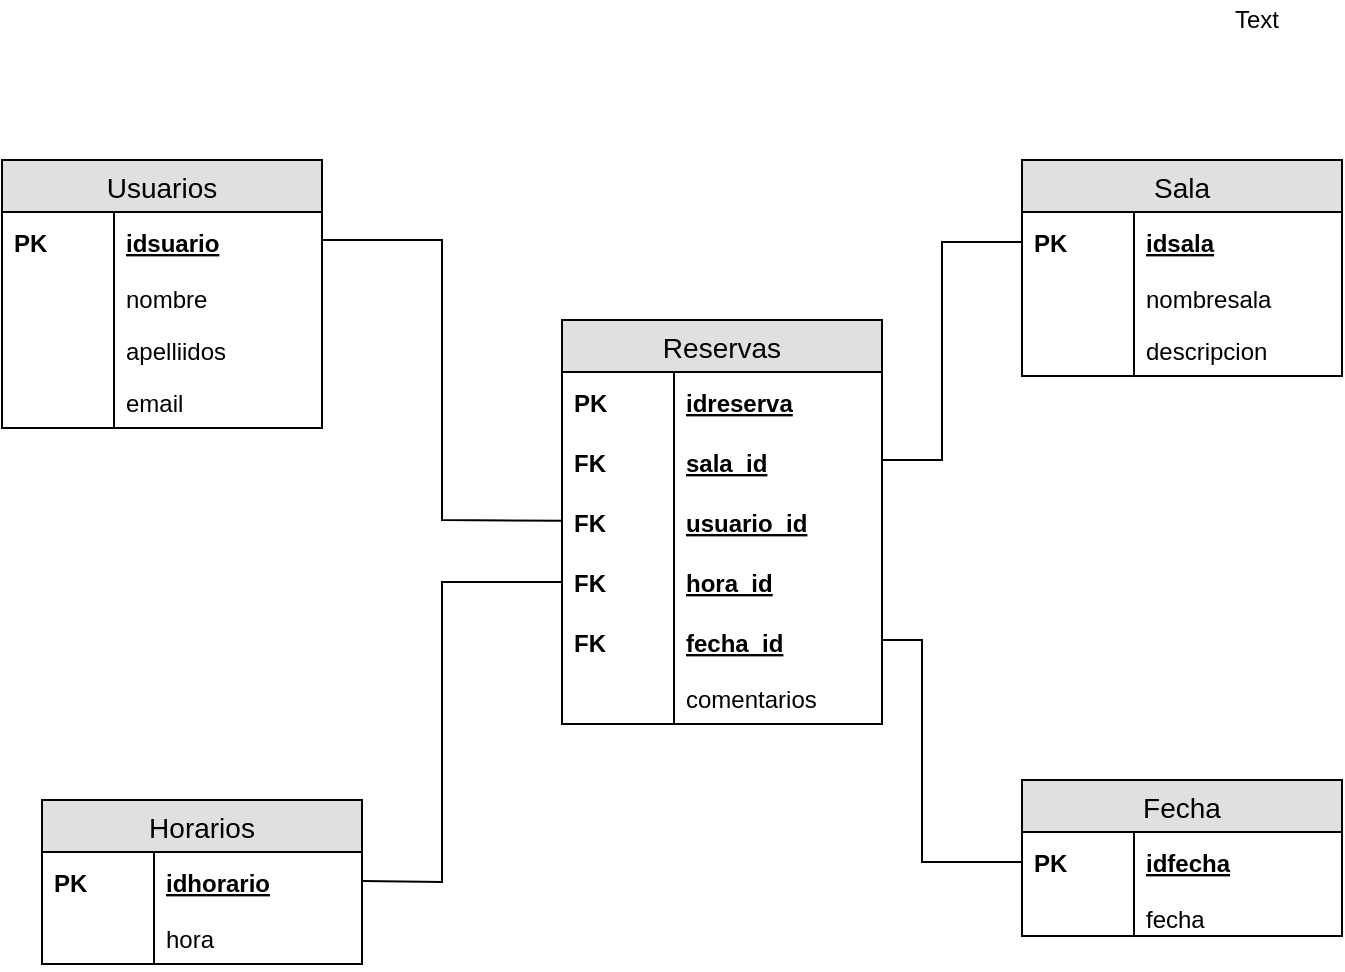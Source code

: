 <mxfile type="device" version="12.7.2"><diagram id="C5RBs43oDa-KdzZeNtuy" name="Page-1"><mxGraphModel grid="1" shadow="0" math="0" pageHeight="1169" pageWidth="827" pageScale="1" page="1" fold="1" arrows="1" connect="1" tooltips="1" guides="1" gridSize="10" dy="509" dx="893"><root><mxCell id="WIyWlLk6GJQsqaUBKTNV-0"/><mxCell id="WIyWlLk6GJQsqaUBKTNV-1" parent="WIyWlLk6GJQsqaUBKTNV-0"/><mxCell id="-u8FaUOL39WwhmXPZy3c-13" value="Text" parent="WIyWlLk6GJQsqaUBKTNV-1" vertex="1" style="text;html=1;align=center;verticalAlign=middle;resizable=0;points=[];autosize=1;"><mxGeometry as="geometry" height="20" width="40" y="40" x="747"/></mxCell><mxCell id="-u8FaUOL39WwhmXPZy3c-35" value="Usuarios" parent="WIyWlLk6GJQsqaUBKTNV-1" vertex="1" style="swimlane;fontStyle=0;childLayout=stackLayout;horizontal=1;startSize=26;fillColor=#e0e0e0;horizontalStack=0;resizeParent=1;resizeParentMax=0;resizeLast=0;collapsible=1;marginBottom=0;swimlaneFillColor=#ffffff;align=center;fontSize=14;"><mxGeometry as="geometry" height="134" width="160" y="120" x="140"/></mxCell><mxCell id="-u8FaUOL39WwhmXPZy3c-36" value="idsuario" parent="-u8FaUOL39WwhmXPZy3c-35" vertex="1" style="shape=partialRectangle;top=0;left=0;right=0;bottom=0;align=left;verticalAlign=middle;fillColor=none;spacingLeft=60;spacingRight=4;overflow=hidden;rotatable=0;points=[[0,0.5],[1,0.5]];portConstraint=eastwest;dropTarget=0;fontStyle=5;fontSize=12;"><mxGeometry as="geometry" height="30" width="160" y="26"/></mxCell><mxCell id="-u8FaUOL39WwhmXPZy3c-37" value="PK" parent="-u8FaUOL39WwhmXPZy3c-36" vertex="1" style="shape=partialRectangle;fontStyle=1;top=0;left=0;bottom=0;fillColor=none;align=left;verticalAlign=middle;spacingLeft=4;spacingRight=4;overflow=hidden;rotatable=0;points=[];portConstraint=eastwest;part=1;fontSize=12;" connectable="0"><mxGeometry as="geometry" height="30" width="56"/></mxCell><mxCell id="-u8FaUOL39WwhmXPZy3c-40" value="nombre&#10;" parent="-u8FaUOL39WwhmXPZy3c-35" vertex="1" style="shape=partialRectangle;top=0;left=0;right=0;bottom=0;align=left;verticalAlign=top;fillColor=none;spacingLeft=60;spacingRight=4;overflow=hidden;rotatable=0;points=[[0,0.5],[1,0.5]];portConstraint=eastwest;dropTarget=0;fontSize=12;"><mxGeometry as="geometry" height="26" width="160" y="56"/></mxCell><mxCell id="-u8FaUOL39WwhmXPZy3c-41" value="" parent="-u8FaUOL39WwhmXPZy3c-40" vertex="1" style="shape=partialRectangle;top=0;left=0;bottom=0;fillColor=none;align=left;verticalAlign=top;spacingLeft=4;spacingRight=4;overflow=hidden;rotatable=0;points=[];portConstraint=eastwest;part=1;fontSize=12;" connectable="0"><mxGeometry as="geometry" height="26" width="56"/></mxCell><mxCell id="-u8FaUOL39WwhmXPZy3c-43" value="apelliidos" parent="-u8FaUOL39WwhmXPZy3c-35" vertex="1" style="shape=partialRectangle;top=0;left=0;right=0;bottom=0;align=left;verticalAlign=top;fillColor=none;spacingLeft=60;spacingRight=4;overflow=hidden;rotatable=0;points=[[0,0.5],[1,0.5]];portConstraint=eastwest;dropTarget=0;fontSize=12;"><mxGeometry as="geometry" height="26" width="160" y="82"/></mxCell><mxCell id="-u8FaUOL39WwhmXPZy3c-44" value="" parent="-u8FaUOL39WwhmXPZy3c-43" vertex="1" style="shape=partialRectangle;fontStyle=1;top=0;left=0;bottom=0;fillColor=none;align=left;verticalAlign=top;spacingLeft=4;spacingRight=4;overflow=hidden;rotatable=0;points=[];portConstraint=eastwest;part=1;fontSize=12;" connectable="0"><mxGeometry as="geometry" height="26" width="56"/></mxCell><mxCell id="-u8FaUOL39WwhmXPZy3c-45" value="email" parent="-u8FaUOL39WwhmXPZy3c-35" vertex="1" style="shape=partialRectangle;top=0;left=0;right=0;bottom=0;align=left;verticalAlign=top;fillColor=none;spacingLeft=60;spacingRight=4;overflow=hidden;rotatable=0;points=[[0,0.5],[1,0.5]];portConstraint=eastwest;dropTarget=0;fontSize=12;"><mxGeometry as="geometry" height="26" width="160" y="108"/></mxCell><mxCell id="-u8FaUOL39WwhmXPZy3c-46" value="" parent="-u8FaUOL39WwhmXPZy3c-45" vertex="1" style="shape=partialRectangle;fontStyle=1;top=0;left=0;bottom=0;fillColor=none;align=left;verticalAlign=top;spacingLeft=4;spacingRight=4;overflow=hidden;rotatable=0;points=[];portConstraint=eastwest;part=1;fontSize=12;" connectable="0"><mxGeometry as="geometry" height="26" width="56"/></mxCell><mxCell id="-u8FaUOL39WwhmXPZy3c-50" value="Sala" parent="WIyWlLk6GJQsqaUBKTNV-1" vertex="1" style="swimlane;fontStyle=0;childLayout=stackLayout;horizontal=1;startSize=26;fillColor=#e0e0e0;horizontalStack=0;resizeParent=1;resizeParentMax=0;resizeLast=0;collapsible=1;marginBottom=0;swimlaneFillColor=#ffffff;align=center;fontSize=14;"><mxGeometry as="geometry" height="108" width="160" y="120" x="650"/></mxCell><mxCell id="-u8FaUOL39WwhmXPZy3c-51" value="idsala" parent="-u8FaUOL39WwhmXPZy3c-50" vertex="1" style="shape=partialRectangle;top=0;left=0;right=0;bottom=0;align=left;verticalAlign=middle;fillColor=none;spacingLeft=60;spacingRight=4;overflow=hidden;rotatable=0;points=[[0,0.5],[1,0.5]];portConstraint=eastwest;dropTarget=0;fontStyle=5;fontSize=12;"><mxGeometry as="geometry" height="30" width="160" y="26"/></mxCell><mxCell id="-u8FaUOL39WwhmXPZy3c-52" value="PK" parent="-u8FaUOL39WwhmXPZy3c-51" vertex="1" style="shape=partialRectangle;fontStyle=1;top=0;left=0;bottom=0;fillColor=none;align=left;verticalAlign=middle;spacingLeft=4;spacingRight=4;overflow=hidden;rotatable=0;points=[];portConstraint=eastwest;part=1;fontSize=12;" connectable="0"><mxGeometry as="geometry" height="30" width="56"/></mxCell><mxCell id="-u8FaUOL39WwhmXPZy3c-55" value="nombresala" parent="-u8FaUOL39WwhmXPZy3c-50" vertex="1" style="shape=partialRectangle;top=0;left=0;right=0;bottom=0;align=left;verticalAlign=top;fillColor=none;spacingLeft=60;spacingRight=4;overflow=hidden;rotatable=0;points=[[0,0.5],[1,0.5]];portConstraint=eastwest;dropTarget=0;fontSize=12;"><mxGeometry as="geometry" height="26" width="160" y="56"/></mxCell><mxCell id="-u8FaUOL39WwhmXPZy3c-56" value="" parent="-u8FaUOL39WwhmXPZy3c-55" vertex="1" style="shape=partialRectangle;top=0;left=0;bottom=0;fillColor=none;align=left;verticalAlign=top;spacingLeft=4;spacingRight=4;overflow=hidden;rotatable=0;points=[];portConstraint=eastwest;part=1;fontSize=12;" connectable="0"><mxGeometry as="geometry" height="26" width="56"/></mxCell><mxCell id="-u8FaUOL39WwhmXPZy3c-58" value="descripcion" parent="-u8FaUOL39WwhmXPZy3c-50" vertex="1" style="shape=partialRectangle;top=0;left=0;right=0;bottom=0;align=left;verticalAlign=top;fillColor=none;spacingLeft=60;spacingRight=4;overflow=hidden;rotatable=0;points=[[0,0.5],[1,0.5]];portConstraint=eastwest;dropTarget=0;fontSize=12;"><mxGeometry as="geometry" height="26" width="160" y="82"/></mxCell><mxCell id="-u8FaUOL39WwhmXPZy3c-59" value="" parent="-u8FaUOL39WwhmXPZy3c-58" vertex="1" style="shape=partialRectangle;fontStyle=1;top=0;left=0;bottom=0;fillColor=none;align=left;verticalAlign=top;spacingLeft=4;spacingRight=4;overflow=hidden;rotatable=0;points=[];portConstraint=eastwest;part=1;fontSize=12;" connectable="0"><mxGeometry as="geometry" height="26" width="56"/></mxCell><mxCell id="-u8FaUOL39WwhmXPZy3c-60" value="Reservas" parent="WIyWlLk6GJQsqaUBKTNV-1" vertex="1" style="swimlane;fontStyle=0;childLayout=stackLayout;horizontal=1;startSize=26;fillColor=#e0e0e0;horizontalStack=0;resizeParent=1;resizeParentMax=0;resizeLast=0;collapsible=1;marginBottom=0;swimlaneFillColor=#ffffff;align=center;fontSize=14;rounded=0;"><mxGeometry as="geometry" height="202" width="160" y="200" x="420"/></mxCell><mxCell id="-u8FaUOL39WwhmXPZy3c-61" value="idreserva" parent="-u8FaUOL39WwhmXPZy3c-60" vertex="1" style="shape=partialRectangle;top=0;left=0;right=0;bottom=0;align=left;verticalAlign=middle;fillColor=none;spacingLeft=60;spacingRight=4;overflow=hidden;rotatable=0;points=[[0,0.5],[1,0.5]];portConstraint=eastwest;dropTarget=0;fontStyle=5;fontSize=12;"><mxGeometry as="geometry" height="30" width="160" y="26"/></mxCell><mxCell id="-u8FaUOL39WwhmXPZy3c-62" value="PK" parent="-u8FaUOL39WwhmXPZy3c-61" vertex="1" style="shape=partialRectangle;fontStyle=1;top=0;left=0;bottom=0;fillColor=none;align=left;verticalAlign=middle;spacingLeft=4;spacingRight=4;overflow=hidden;rotatable=0;points=[];portConstraint=eastwest;part=1;fontSize=12;" connectable="0"><mxGeometry as="geometry" height="30" width="56"/></mxCell><mxCell id="-u8FaUOL39WwhmXPZy3c-63" value="sala_id" parent="-u8FaUOL39WwhmXPZy3c-60" vertex="1" style="shape=partialRectangle;top=0;left=0;right=0;bottom=1;align=left;verticalAlign=middle;fillColor=none;spacingLeft=60;spacingRight=4;overflow=hidden;rotatable=0;points=[[0,0.5],[1,0.5]];portConstraint=eastwest;dropTarget=0;fontStyle=5;fontSize=12;strokeColor=none;"><mxGeometry as="geometry" height="30" width="160" y="56"/></mxCell><mxCell id="-u8FaUOL39WwhmXPZy3c-64" value="FK" parent="-u8FaUOL39WwhmXPZy3c-63" vertex="1" style="shape=partialRectangle;fontStyle=1;top=0;left=0;bottom=0;fillColor=none;align=left;verticalAlign=middle;spacingLeft=4;spacingRight=4;overflow=hidden;rotatable=0;points=[];portConstraint=eastwest;part=1;fontSize=12;" connectable="0"><mxGeometry as="geometry" height="30" width="56"/></mxCell><mxCell id="-u8FaUOL39WwhmXPZy3c-91" value="usuario_id" parent="-u8FaUOL39WwhmXPZy3c-60" vertex="1" style="shape=partialRectangle;top=0;left=0;right=0;bottom=1;align=left;verticalAlign=middle;fillColor=none;spacingLeft=60;spacingRight=4;overflow=hidden;rotatable=0;points=[[0,0.5],[1,0.5]];portConstraint=eastwest;dropTarget=0;fontStyle=5;fontSize=12;strokeColor=none;"><mxGeometry as="geometry" height="30" width="160" y="86"/></mxCell><mxCell id="-u8FaUOL39WwhmXPZy3c-92" value="FK" parent="-u8FaUOL39WwhmXPZy3c-91" vertex="1" style="shape=partialRectangle;fontStyle=1;top=0;left=0;bottom=0;fillColor=none;align=left;verticalAlign=middle;spacingLeft=4;spacingRight=4;overflow=hidden;rotatable=0;points=[];portConstraint=eastwest;part=1;fontSize=12;" connectable="0"><mxGeometry as="geometry" height="30" width="56"/></mxCell><mxCell id="-u8FaUOL39WwhmXPZy3c-93" value="hora_id" parent="-u8FaUOL39WwhmXPZy3c-60" vertex="1" style="shape=partialRectangle;top=0;left=0;right=0;bottom=1;align=left;verticalAlign=middle;fillColor=none;spacingLeft=60;spacingRight=4;overflow=hidden;rotatable=0;points=[[0,0.5],[1,0.5]];portConstraint=eastwest;dropTarget=0;fontStyle=5;fontSize=12;strokeColor=none;"><mxGeometry as="geometry" height="30" width="160" y="116"/></mxCell><mxCell id="-u8FaUOL39WwhmXPZy3c-94" value="FK" parent="-u8FaUOL39WwhmXPZy3c-93" vertex="1" style="shape=partialRectangle;fontStyle=1;top=0;left=0;bottom=0;fillColor=none;align=left;verticalAlign=middle;spacingLeft=4;spacingRight=4;overflow=hidden;rotatable=0;points=[];portConstraint=eastwest;part=1;fontSize=12;" connectable="0"><mxGeometry as="geometry" height="30" width="56"/></mxCell><mxCell id="-u8FaUOL39WwhmXPZy3c-97" value="fecha_id" parent="-u8FaUOL39WwhmXPZy3c-60" vertex="1" style="shape=partialRectangle;top=0;left=0;right=0;bottom=1;align=left;verticalAlign=middle;fillColor=none;spacingLeft=60;spacingRight=4;overflow=hidden;rotatable=0;points=[[0,0.5],[1,0.5]];portConstraint=eastwest;dropTarget=0;fontStyle=5;fontSize=12;strokeColor=none;"><mxGeometry as="geometry" height="30" width="160" y="146"/></mxCell><mxCell id="-u8FaUOL39WwhmXPZy3c-98" value="FK" parent="-u8FaUOL39WwhmXPZy3c-97" vertex="1" style="shape=partialRectangle;fontStyle=1;top=0;left=0;bottom=0;fillColor=none;align=left;verticalAlign=middle;spacingLeft=4;spacingRight=4;overflow=hidden;rotatable=0;points=[];portConstraint=eastwest;part=1;fontSize=12;" connectable="0"><mxGeometry as="geometry" height="30" width="56"/></mxCell><mxCell id="-u8FaUOL39WwhmXPZy3c-117" value="comentarios" parent="-u8FaUOL39WwhmXPZy3c-60" vertex="1" style="shape=partialRectangle;top=0;left=0;right=0;bottom=0;align=left;verticalAlign=top;fillColor=none;spacingLeft=60;spacingRight=4;overflow=hidden;rotatable=0;points=[[0,0.5],[1,0.5]];portConstraint=eastwest;dropTarget=0;fontSize=12;rounded=0;strokeColor=#000000;"><mxGeometry as="geometry" height="26" width="160" y="176"/></mxCell><mxCell id="-u8FaUOL39WwhmXPZy3c-118" value="" parent="-u8FaUOL39WwhmXPZy3c-117" vertex="1" style="shape=partialRectangle;fontStyle=1;top=0;left=0;bottom=0;fillColor=none;align=left;verticalAlign=top;spacingLeft=4;spacingRight=4;overflow=hidden;rotatable=0;points=[];portConstraint=eastwest;part=1;fontSize=12;" connectable="0"><mxGeometry as="geometry" height="26" width="56"/></mxCell><mxCell id="-u8FaUOL39WwhmXPZy3c-99" value="" parent="WIyWlLk6GJQsqaUBKTNV-1" style="endArrow=none;html=1;rounded=0;" edge="1" target="-u8FaUOL39WwhmXPZy3c-91"><mxGeometry as="geometry" relative="1"><mxPoint as="sourcePoint" y="160" x="300"/><mxPoint as="targetPoint" y="308" x="390"/><Array as="points"><mxPoint y="160" x="360"/><mxPoint y="300" x="360"/></Array></mxGeometry></mxCell><mxCell id="-u8FaUOL39WwhmXPZy3c-119" value="" parent="WIyWlLk6GJQsqaUBKTNV-1" style="endArrow=none;html=1;rounded=0;entryX=0;entryY=0.5;entryDx=0;entryDy=0;" edge="1" target="-u8FaUOL39WwhmXPZy3c-51"><mxGeometry as="geometry" relative="1"><mxPoint as="sourcePoint" y="270" x="580"/><mxPoint as="targetPoint" y="270" x="730"/><Array as="points"><mxPoint y="270" x="610"/><mxPoint y="161" x="610"/></Array></mxGeometry></mxCell><mxCell id="-u8FaUOL39WwhmXPZy3c-120" value="Fecha" parent="WIyWlLk6GJQsqaUBKTNV-1" vertex="1" style="swimlane;fontStyle=0;childLayout=stackLayout;horizontal=1;startSize=26;fillColor=#e0e0e0;horizontalStack=0;resizeParent=1;resizeParentMax=0;resizeLast=0;collapsible=1;marginBottom=0;swimlaneFillColor=#ffffff;align=center;fontSize=14;"><mxGeometry as="geometry" height="78" width="160" y="430" x="650"/></mxCell><mxCell id="-u8FaUOL39WwhmXPZy3c-121" value="idfecha" parent="-u8FaUOL39WwhmXPZy3c-120" vertex="1" style="shape=partialRectangle;top=0;left=0;right=0;bottom=0;align=left;verticalAlign=middle;fillColor=none;spacingLeft=60;spacingRight=4;overflow=hidden;rotatable=0;points=[[0,0.5],[1,0.5]];portConstraint=eastwest;dropTarget=0;fontStyle=5;fontSize=12;"><mxGeometry as="geometry" height="30" width="160" y="26"/></mxCell><mxCell id="-u8FaUOL39WwhmXPZy3c-122" value="PK" parent="-u8FaUOL39WwhmXPZy3c-121" vertex="1" style="shape=partialRectangle;fontStyle=1;top=0;left=0;bottom=0;fillColor=none;align=left;verticalAlign=middle;spacingLeft=4;spacingRight=4;overflow=hidden;rotatable=0;points=[];portConstraint=eastwest;part=1;fontSize=12;" connectable="0"><mxGeometry as="geometry" height="30" width="56"/></mxCell><mxCell id="-u8FaUOL39WwhmXPZy3c-125" value="fecha&#10;" parent="-u8FaUOL39WwhmXPZy3c-120" vertex="1" style="shape=partialRectangle;top=0;left=0;right=0;bottom=0;align=left;verticalAlign=top;fillColor=none;spacingLeft=60;spacingRight=4;overflow=hidden;rotatable=0;points=[[0,0.5],[1,0.5]];portConstraint=eastwest;dropTarget=0;fontSize=12;"><mxGeometry as="geometry" height="22" width="160" y="56"/></mxCell><mxCell id="-u8FaUOL39WwhmXPZy3c-126" value="" parent="-u8FaUOL39WwhmXPZy3c-125" vertex="1" style="shape=partialRectangle;top=0;left=0;bottom=0;fillColor=none;align=left;verticalAlign=top;spacingLeft=4;spacingRight=4;overflow=hidden;rotatable=0;points=[];portConstraint=eastwest;part=1;fontSize=12;" connectable="0"><mxGeometry as="geometry" height="22" width="56"/></mxCell><mxCell id="-u8FaUOL39WwhmXPZy3c-127" value="" parent="WIyWlLk6GJQsqaUBKTNV-1" style="endArrow=none;html=1;rounded=0;fontSize=14;entryX=0;entryY=0.5;entryDx=0;entryDy=0;" edge="1" target="-u8FaUOL39WwhmXPZy3c-121"><mxGeometry as="geometry" relative="1"><mxPoint as="sourcePoint" y="360" x="580"/><mxPoint as="targetPoint" y="460" x="640"/><Array as="points"><mxPoint y="360" x="600"/><mxPoint y="471" x="600"/></Array></mxGeometry></mxCell><mxCell id="-u8FaUOL39WwhmXPZy3c-128" value="Horarios" parent="WIyWlLk6GJQsqaUBKTNV-1" vertex="1" style="swimlane;fontStyle=0;childLayout=stackLayout;horizontal=1;startSize=26;fillColor=#e0e0e0;horizontalStack=0;resizeParent=1;resizeParentMax=0;resizeLast=0;collapsible=1;marginBottom=0;swimlaneFillColor=#ffffff;align=center;fontSize=14;"><mxGeometry as="geometry" height="82" width="160" y="440" x="160"/></mxCell><mxCell id="-u8FaUOL39WwhmXPZy3c-129" value="idhorario" parent="-u8FaUOL39WwhmXPZy3c-128" vertex="1" style="shape=partialRectangle;top=0;left=0;right=0;bottom=0;align=left;verticalAlign=middle;fillColor=none;spacingLeft=60;spacingRight=4;overflow=hidden;rotatable=0;points=[[0,0.5],[1,0.5]];portConstraint=eastwest;dropTarget=0;fontStyle=5;fontSize=12;"><mxGeometry as="geometry" height="30" width="160" y="26"/></mxCell><mxCell id="-u8FaUOL39WwhmXPZy3c-130" value="PK" parent="-u8FaUOL39WwhmXPZy3c-129" vertex="1" style="shape=partialRectangle;fontStyle=1;top=0;left=0;bottom=0;fillColor=none;align=left;verticalAlign=middle;spacingLeft=4;spacingRight=4;overflow=hidden;rotatable=0;points=[];portConstraint=eastwest;part=1;fontSize=12;" connectable="0"><mxGeometry as="geometry" height="30" width="56"/></mxCell><mxCell id="-u8FaUOL39WwhmXPZy3c-133" value="hora" parent="-u8FaUOL39WwhmXPZy3c-128" vertex="1" style="shape=partialRectangle;top=0;left=0;right=0;bottom=0;align=left;verticalAlign=top;fillColor=none;spacingLeft=60;spacingRight=4;overflow=hidden;rotatable=0;points=[[0,0.5],[1,0.5]];portConstraint=eastwest;dropTarget=0;fontSize=12;"><mxGeometry as="geometry" height="26" width="160" y="56"/></mxCell><mxCell id="-u8FaUOL39WwhmXPZy3c-134" value="" parent="-u8FaUOL39WwhmXPZy3c-133" vertex="1" style="shape=partialRectangle;top=0;left=0;bottom=0;fillColor=none;align=left;verticalAlign=top;spacingLeft=4;spacingRight=4;overflow=hidden;rotatable=0;points=[];portConstraint=eastwest;part=1;fontSize=12;" connectable="0"><mxGeometry as="geometry" height="26" width="56"/></mxCell><mxCell id="-u8FaUOL39WwhmXPZy3c-136" value="" parent="WIyWlLk6GJQsqaUBKTNV-1" style="endArrow=none;html=1;rounded=0;fontSize=14;entryX=0;entryY=0.5;entryDx=0;entryDy=0;" edge="1" target="-u8FaUOL39WwhmXPZy3c-93"><mxGeometry as="geometry" relative="1"><mxPoint as="sourcePoint" y="480.5" x="320"/><mxPoint as="targetPoint" y="480.5" x="480"/><Array as="points"><mxPoint y="481" x="360"/><mxPoint y="331" x="360"/></Array></mxGeometry></mxCell></root></mxGraphModel></diagram></mxfile>